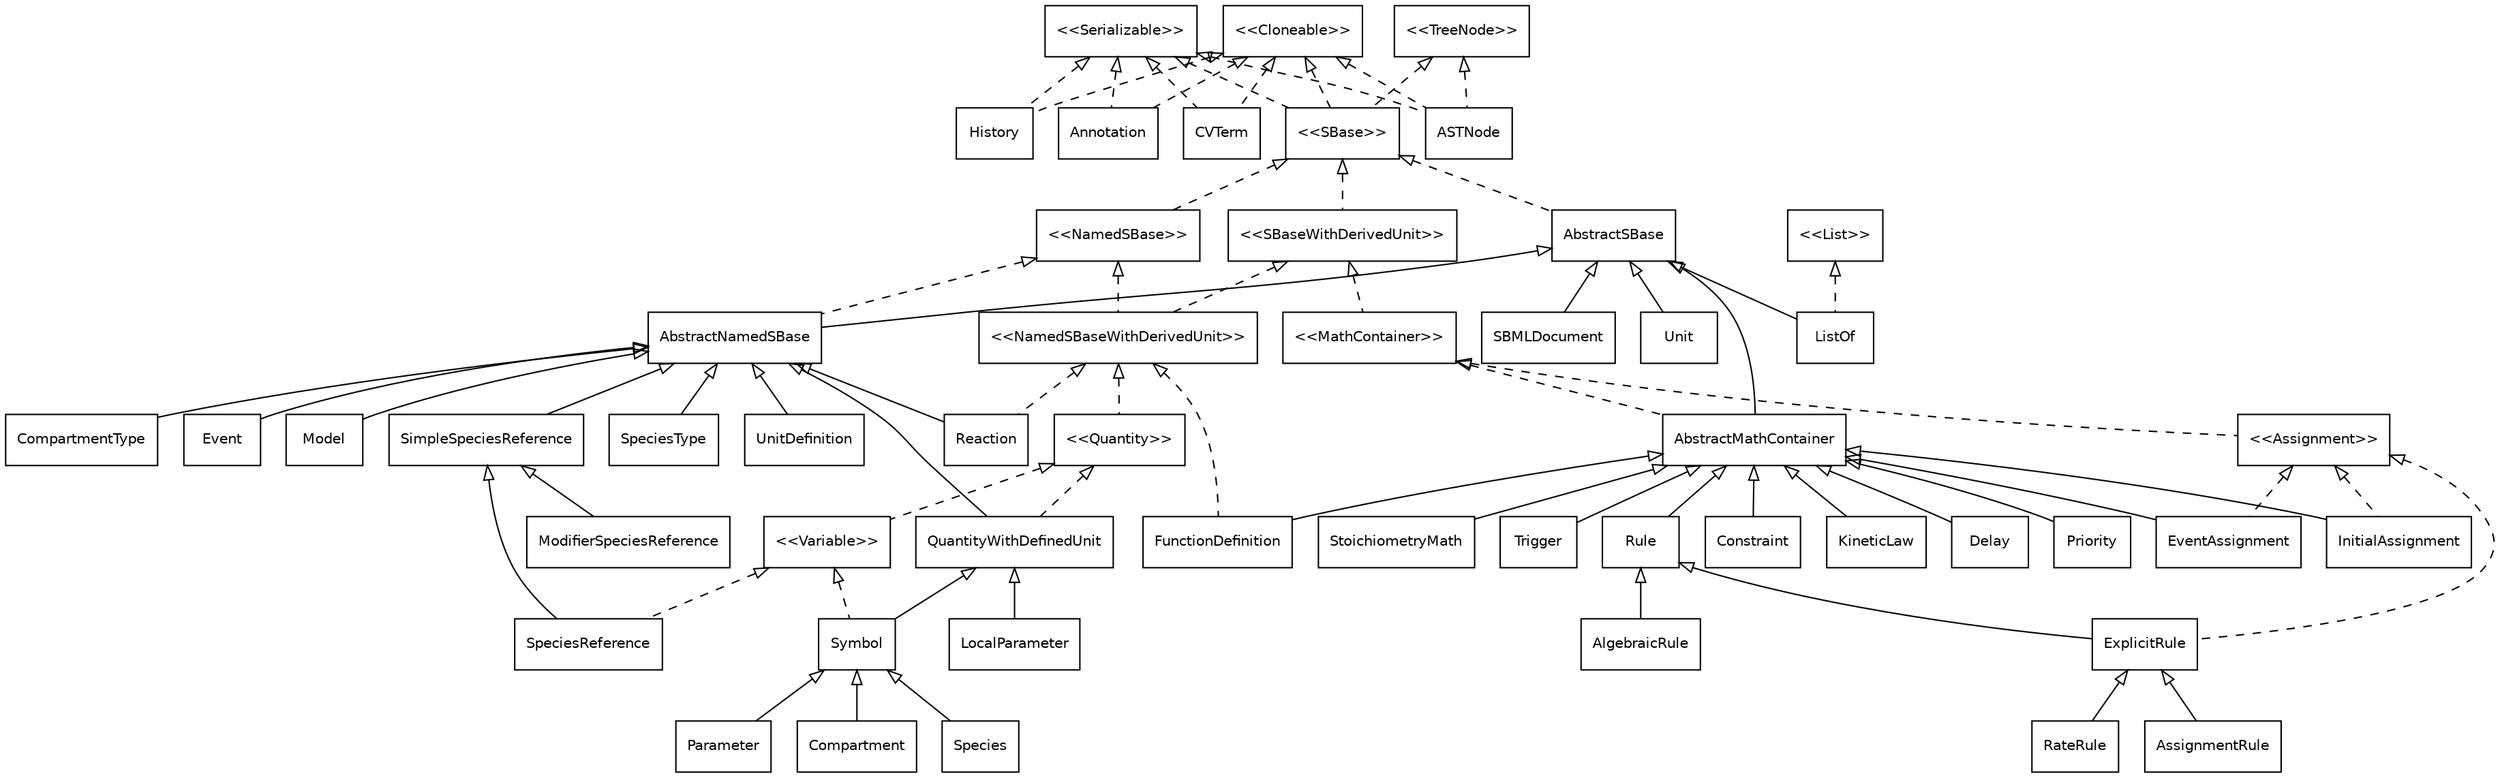 #!/usr/local/bin/dot
#
# dot -Tpdf FullTypeHierarchy.dot -oFullTypeHierarchy.pdf && acroread FullTypeHierarchy.pdf &
# dot -Tpng FullTypeHierarchy.dot -oFullTypeHierarchy.png

strict digraph G{

	  nodesep=0.25;
	  ranksep=0.5;
	    
  	edge [
  	  fontname="Helvetica",
  	  fontsize=10,
  	  labelfontname="Helvetica",
  	  labelfontsize=10
  	];
	  node [
	    fontname="Helvetica",
	    fontsize=10,
	    shape=box
	  ];
  
  Cloneable                 [label="<<Cloneable>>"];
  Serializable              [label="<<Serializable>>"];
  TreeNode                  [label="<<TreeNode>>"];
  ASTNode                   [label="ASTNode"];
  Annotation                [label="Annotation"];
  CVTerm                    [label="CVTerm"];
  History                   [label="History"];
  SBase                     [label="<<SBase>>"];
  namedSBase                [label="<<NamedSBase>>"];
  NamedSBaseWithDerivedUnit [label="<<NamedSBaseWithDerivedUnit>>"];
  MathContainer             [label="<<MathContainer>>"];
  Assignment                [label="<<Assignment>>"];
  AbstractMathContainer     [label="AbstractMathContainer"];
  AbstractNamedSBase        [label="AbstractNamedSBase"];
  FunctionDefinition        [label=FunctionDefinition];
  AbstractSBase             [label="AbstractSBase"];
  ListOf                    [label="ListOf"];
  List                      [label="<<List>>"];
  Rule                      [label="Rule"];
  Constraint                [label="Constraint"];
  AlgebraicRule             [label="AlgebraicRule"];
  ExplicitRule              [label="ExplicitRule"];
  AssignmentRule            [label="AssignmentRule"];
  KineticLaw                [label="KineticLaw"];
  SBMLDocument              [label="SBMLDocument"];
  Unit                      [label="Unit"];
  Delay                     [label="Delay"];
  Reaction                  [label="Reaction"];
  Priority                  [label="Priority"];
  RateRule                  [label="RateRule"];
  CompartmentType           [label="CompartmentType"];
  Event                     [label="Event"];
  EventAssignment           [label="EventAssignment"];
  Model                     [label="Model"];
  SimpleSpeciesReference    [label="SimpleSpeciesReference"];
  SpeciesType               [label="SpeciesType"];
  InitialAssignment         [label="InitialAssignment"];
  UnitDefinition            [label="UnitDefinition"];
  StoichiometryMath         [label="StoichiometryMath"];
  Delay                     [label="Delay"];
  SpeciesReference          [label="SpeciesReference"];
  ModifierSpeciesReference  [label="ModifierSpeciesReference"];
  QuantityWithDefinedUnit   [label="QuantityWithDefinedUnit"];
  Quantity                  [label="<<Quantity>>"];
  SBaseWithDerivedUnit      [label="<<SBaseWithDerivedUnit>>"];
  Variable                  [label="<<Variable>>"];
  Symbol                    [label="Symbol"];
  Parameter                 [label="Parameter"];
  Compartment               [label="Compartment"];
  Species                   [label="Species"];
  LocalParameter            [label="LocalParameter"];
  Trigger                   [label="Trigger"];
  

  Cloneable                 -> SBase                     [dir=back,arrowtail=empty,style=dashed];
  Cloneable                 -> ASTNode                   [dir=back,arrowtail=empty,style=dashed];
  Cloneable                 -> History                   [dir=back,arrowtail=empty,style=dashed];
  Cloneable                 -> CVTerm                    [dir=back,arrowtail=empty,style=dashed];
  Cloneable                 -> Annotation                [dir=back,arrowtail=empty,style=dashed];
  Serializable              -> SBase                     [dir=back,arrowtail=empty,style=dashed];
  Serializable              -> History                   [dir=back,arrowtail=empty,style=dashed];
  Serializable              -> CVTerm                    [dir=back,arrowtail=empty,style=dashed];
  Serializable              -> Annotation                [dir=back,arrowtail=empty,style=dashed];
  Serializable              -> ASTNode                   [dir=back,arrowtail=empty,style=dashed];
  TreeNode                  -> SBase                     [dir=back,arrowtail=empty,style=dashed];
  TreeNode                  -> ASTNode                   [dir=back,arrowtail=empty,style=dashed];
  SBase                     -> namedSBase                [dir=back,arrowtail=empty,style=dashed];
  SBase                     -> SBaseWithDerivedUnit      [dir=back,arrowtail=empty,style=dashed];
  SBaseWithDerivedUnit      -> MathContainer             [dir=back,arrowtail=empty,style=dashed];
  SBaseWithDerivedUnit      -> NamedSBaseWithDerivedUnit [dir=back,arrowtail=empty,style=dashed];
  MathContainer             -> AbstractMathContainer     [dir=back,arrowtail=empty,style=dashed];
  MathContainer             -> Assignment                [dir=back,arrowtail=empty,style=dashed];
  AbstractMathContainer     -> FunctionDefinition        [dir=back,arrowtail=empty];
  AbstractMathContainer     -> KineticLaw                [dir=back,arrowtail=empty];
  SBase                     -> AbstractSBase             [dir=back,arrowtail=empty,style=dashed];
  AbstractSBase             -> AbstractNamedSBase        [dir=back,arrowtail=empty];
  namedSBase                -> AbstractNamedSBase        [dir=back,arrowtail=empty,style=dashed];
  AbstractNamedSBase        -> Reaction                  [dir=back,arrowtail=empty];
  AbstractSBase             -> ListOf                    [dir=back,arrowtail=empty];
  List                      -> ListOf                    [dir=back,arrowtail=empty,style=dashed];
  AbstractSBase             -> SBMLDocument              [dir=back,arrowtail=empty];
  AbstractSBase             -> Unit                      [dir=back,arrowtail=empty];
  AbstractSBase             -> AbstractMathContainer     [dir=back,arrowtail=empty];
  AbstractMathContainer     -> Constraint                [dir=back,arrowtail=empty];
  AbstractMathContainer     -> Delay                     [dir=back,arrowtail=empty];
  AbstractMathContainer     -> EventAssignment           [dir=back,arrowtail=empty];
  AbstractMathContainer     -> InitialAssignment         [dir=back,arrowtail=empty];
  AbstractMathContainer     -> KineticLaw                [dir=back,arrowtail=empty];
  AbstractMathContainer     -> Rule                      [dir=back,arrowtail=empty];
  AbstractMathContainer     -> StoichiometryMath         [dir=back,arrowtail=empty];
  AbstractMathContainer     -> Trigger                   [dir=back,arrowtail=empty];
  AbstractMathContainer     -> Priority                  [dir=back,arrowtail=empty];
  Rule                      -> AlgebraicRule             [dir=back,arrowtail=empty];
  Rule                      -> ExplicitRule              [dir=back,arrowtail=empty];
  ExplicitRule              -> AssignmentRule            [dir=back,arrowtail=empty];
  ExplicitRule              -> RateRule                  [dir=back,arrowtail=empty];
  Assignment                -> ExplicitRule              [dir=back,arrowtail=empty,style=dashed];
  Assignment                -> InitialAssignment         [dir=back,arrowtail=empty,style=dashed];
  Assignment                -> EventAssignment           [dir=back,arrowtail=empty,style=dashed];
  AbstractNamedSBase        -> CompartmentType           [dir=back,arrowtail=empty];
  AbstractNamedSBase        -> Event                     [dir=back,arrowtail=empty];
  AbstractNamedSBase        -> Model                     [dir=back,arrowtail=empty];
  AbstractNamedSBase        -> SimpleSpeciesReference    [dir=back,arrowtail=empty];
  AbstractNamedSBase        -> SpeciesType               [dir=back,arrowtail=empty];
  AbstractNamedSBase        -> UnitDefinition            [dir=back,arrowtail=empty];
  SimpleSpeciesReference    -> SpeciesReference          [dir=back,arrowtail=empty];
  SimpleSpeciesReference    -> ModifierSpeciesReference  [dir=back,arrowtail=empty];
  Quantity                  -> QuantityWithDefinedUnit   [dir=back,arrowtail=empty,style=dashed];
  Quantity                  -> Variable                  [dir=back,arrowtail=empty,style=dashed];
  Variable                  -> Symbol                    [dir=back,arrowtail=empty,style=dashed];
  QuantityWithDefinedUnit   -> Symbol                    [dir=back,arrowtail=empty];
  Symbol                    -> Compartment               [dir=back,arrowtail=empty];
  Symbol                    -> Species                   [dir=back,arrowtail=empty];
  Symbol                    -> Parameter                 [dir=back,arrowtail=empty];
  Variable                  -> SpeciesReference          [dir=back,arrowtail=empty,style=dashed];
  QuantityWithDefinedUnit   -> LocalParameter            [dir=back,arrowtail=empty];
  AbstractNamedSBase        -> QuantityWithDefinedUnit   [dir=back,arrowtail=empty];
  namedSBase                -> NamedSBaseWithDerivedUnit [dir=back,arrowtail=empty,style=dashed];
  NamedSBaseWithDerivedUnit -> Quantity                  [dir=back,arrowtail=empty,style=dashed];
  NamedSBaseWithDerivedUnit -> Reaction                  [dir=back,arrowtail=empty,style=dashed];
  NamedSBaseWithDerivedUnit -> FunctionDefinition        [dir=back,arrowtail=empty,style=dashed];
}
